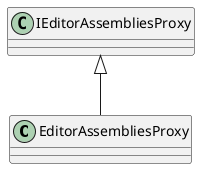 @startuml
class EditorAssembliesProxy {
}
IEditorAssembliesProxy <|-- EditorAssembliesProxy
@enduml
